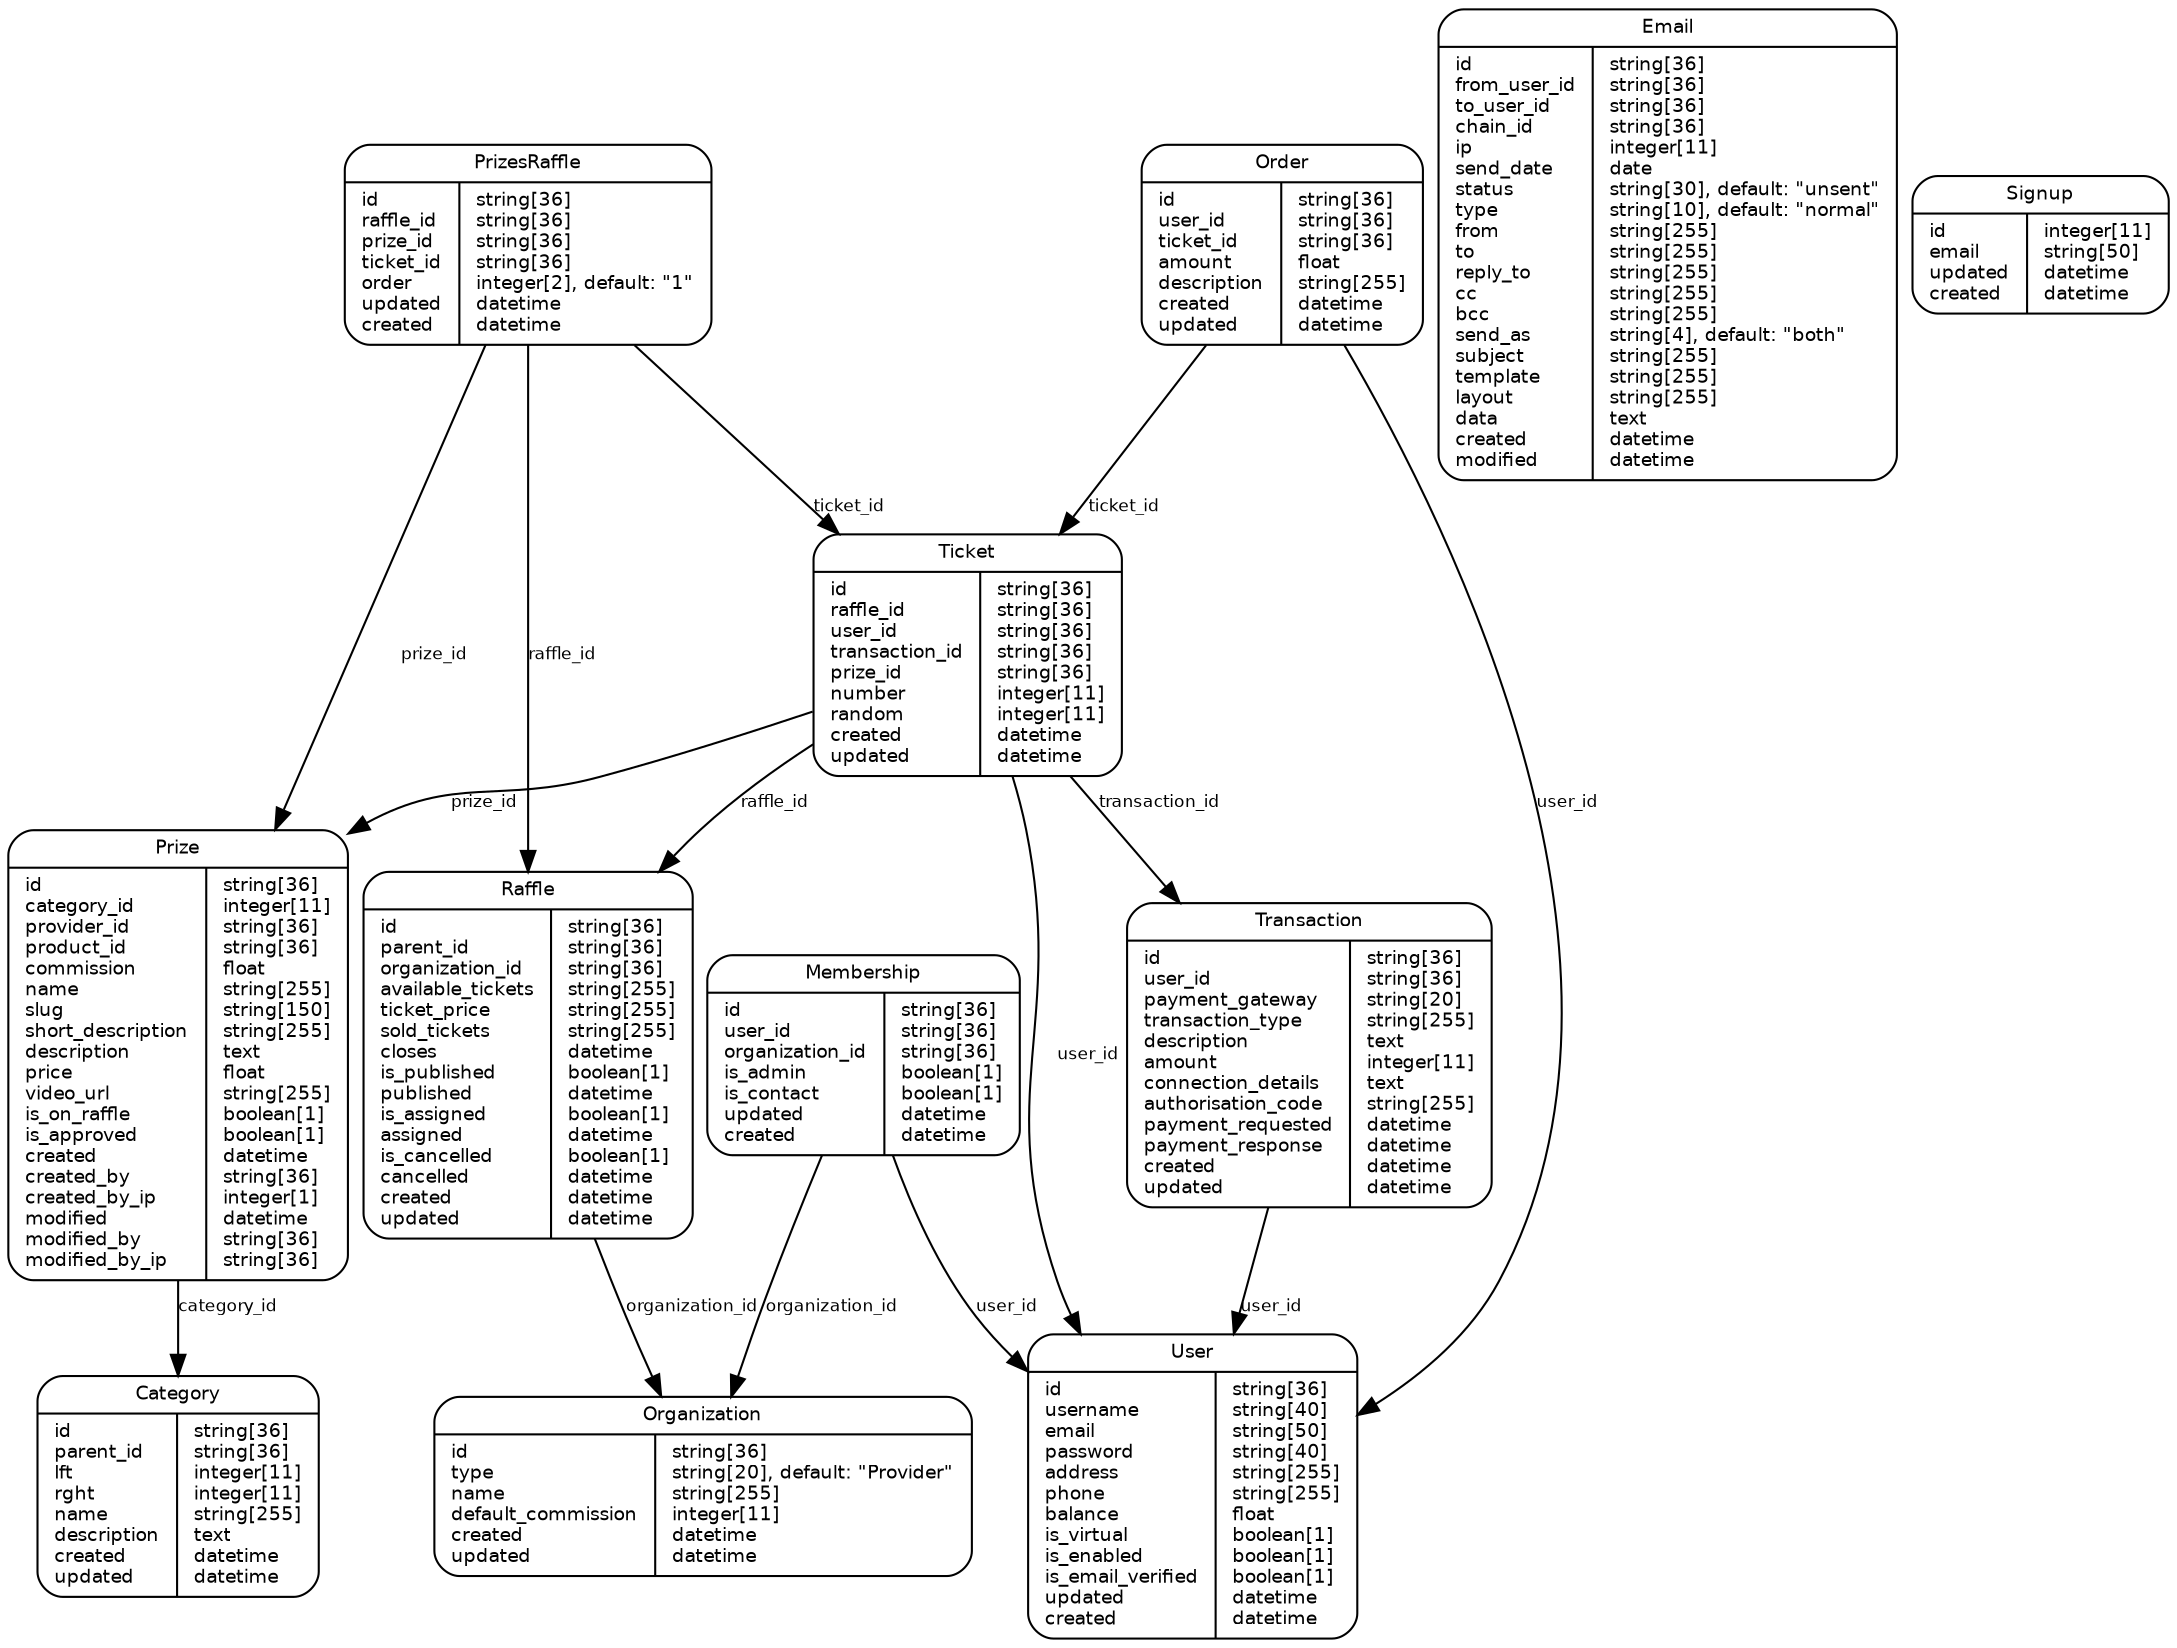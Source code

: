 digraph G {
overlap=false;
splines=true;
edge [fontname="Helvetica", fontsize=8];
ranksep=0.1;
nodesep=0.1;
node [shape=record, fontname="Helvetica", fontsize=9];
	"Category" [shape=Mrecord, label="{<0> Category|{<f0> id\lparent_id\llft\lrght\lname\ldescription\lcreated\lupdated\l|<f1> string[36]\lstring[36]\linteger[11]\linteger[11]\lstring[255]\ltext\ldatetime\ldatetime\l}}"];
	"Email" [shape=Mrecord, label="{<0> Email|{<f0> id\lfrom_user_id\lto_user_id\lchain_id\lip\lsend_date\lstatus\ltype\lfrom\lto\lreply_to\lcc\lbcc\lsend_as\lsubject\ltemplate\llayout\ldata\lcreated\lmodified\l|<f1> string[36]\lstring[36]\lstring[36]\lstring[36]\linteger[11]\ldate\lstring[30], default: \"unsent\"\lstring[10], default: \"normal\"\lstring[255]\lstring[255]\lstring[255]\lstring[255]\lstring[255]\lstring[4], default: \"both\"\lstring[255]\lstring[255]\lstring[255]\ltext\ldatetime\ldatetime\l}}"];
	"Membership" [shape=Mrecord, label="{<0> Membership|{<f0> id\luser_id\lorganization_id\lis_admin\lis_contact\lupdated\lcreated\l|<f1> string[36]\lstring[36]\lstring[36]\lboolean[1]\lboolean[1]\ldatetime\ldatetime\l}}"];
	"Order" [shape=Mrecord, label="{<0> Order|{<f0> id\luser_id\lticket_id\lamount\ldescription\lcreated\lupdated\l|<f1> string[36]\lstring[36]\lstring[36]\lfloat\lstring[255]\ldatetime\ldatetime\l}}"];
	"Organization" [shape=Mrecord, label="{<0> Organization|{<f0> id\ltype\lname\ldefault_commission\lcreated\lupdated\l|<f1> string[36]\lstring[20], default: \"Provider\"\lstring[255]\linteger[11]\ldatetime\ldatetime\l}}"];
	"Prize" [shape=Mrecord, label="{<0> Prize|{<f0> id\lcategory_id\lprovider_id\lproduct_id\lcommission\lname\lslug\lshort_description\ldescription\lprice\lvideo_url\lis_on_raffle\lis_approved\lcreated\lcreated_by\lcreated_by_ip\lmodified\lmodified_by\lmodified_by_ip\l|<f1> string[36]\linteger[11]\lstring[36]\lstring[36]\lfloat\lstring[255]\lstring[150]\lstring[255]\ltext\lfloat\lstring[255]\lboolean[1]\lboolean[1]\ldatetime\lstring[36]\linteger[1]\ldatetime\lstring[36]\lstring[36]\l}}"];
	"PrizesRaffle" [shape=Mrecord, label="{<0> PrizesRaffle|{<f0> id\lraffle_id\lprize_id\lticket_id\lorder\lupdated\lcreated\l|<f1> string[36]\lstring[36]\lstring[36]\lstring[36]\linteger[2], default: \"1\"\ldatetime\ldatetime\l}}"];
	"Raffle" [shape=Mrecord, label="{<0> Raffle|{<f0> id\lparent_id\lorganization_id\lavailable_tickets\lticket_price\lsold_tickets\lcloses\lis_published\lpublished\lis_assigned\lassigned\lis_cancelled\lcancelled\lcreated\lupdated\l|<f1> string[36]\lstring[36]\lstring[36]\lstring[255]\lstring[255]\lstring[255]\ldatetime\lboolean[1]\ldatetime\lboolean[1]\ldatetime\lboolean[1]\ldatetime\ldatetime\ldatetime\l}}"];
	"Signup" [shape=Mrecord, label="{<0> Signup|{<f0> id\lemail\lupdated\lcreated\l|<f1> integer[11]\lstring[50]\ldatetime\ldatetime\l}}"];
	"Ticket" [shape=Mrecord, label="{<0> Ticket|{<f0> id\lraffle_id\luser_id\ltransaction_id\lprize_id\lnumber\lrandom\lcreated\lupdated\l|<f1> string[36]\lstring[36]\lstring[36]\lstring[36]\lstring[36]\linteger[11]\linteger[11]\ldatetime\ldatetime\l}}"];
	"Transaction" [shape=Mrecord, label="{<0> Transaction|{<f0> id\luser_id\lpayment_gateway\ltransaction_type\ldescription\lamount\lconnection_details\lauthorisation_code\lpayment_requested\lpayment_response\lcreated\lupdated\l|<f1> string[36]\lstring[36]\lstring[20]\lstring[255]\ltext\linteger[11]\ltext\lstring[255]\ldatetime\ldatetime\ldatetime\ldatetime\l}}"];
	"User" [shape=Mrecord, label="{<0> User|{<f0> id\lusername\lemail\lpassword\laddress\lphone\lbalance\lis_virtual\lis_enabled\lis_email_verified\lupdated\lcreated\l|<f1> string[36]\lstring[40]\lstring[50]\lstring[40]\lstring[255]\lstring[255]\lfloat\lboolean[1]\lboolean[1]\lboolean[1]\ldatetime\ldatetime\l}}"];
	"Membership" -> "User" [label="user_id"]
	"Membership" -> "Organization" [label="organization_id"]
	"Order" -> "User" [label="user_id"]
	"Order" -> "Ticket" [label="ticket_id"]
	"Prize" -> "Category" [label="category_id"]
	"PrizesRaffle" -> "Raffle" [label="raffle_id"]
	"PrizesRaffle" -> "Prize" [label="prize_id"]
	"PrizesRaffle" -> "Ticket" [label="ticket_id"]
	"Raffle" -> "Organization" [label="organization_id"]
	"Ticket" -> "Raffle" [label="raffle_id"]
	"Ticket" -> "User" [label="user_id"]
	"Ticket" -> "Transaction" [label="transaction_id"]
	"Ticket" -> "Prize" [label="prize_id"]
	"Transaction" -> "User" [label="user_id"]
}
